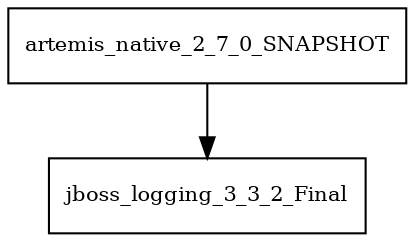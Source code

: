 digraph artemis_native_2_7_0_SNAPSHOT_dependencies {
  node [shape = box, fontsize=10.0];
  artemis_native_2_7_0_SNAPSHOT -> jboss_logging_3_3_2_Final;
}
